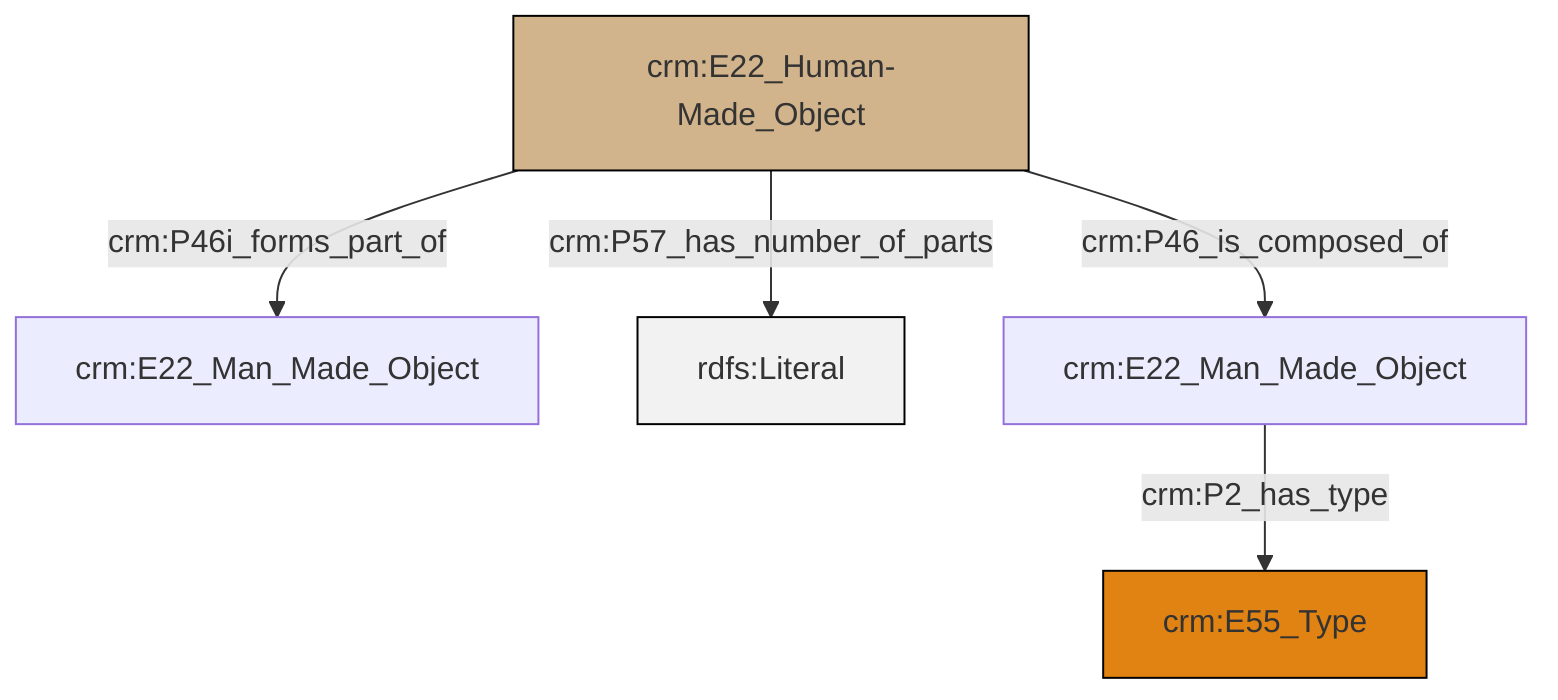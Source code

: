 graph TD
classDef Literal fill:#f2f2f2,stroke:#000000;
classDef CRM_Entity fill:#FFFFFF,stroke:#000000;
classDef Temporal_Entity fill:#00C9E6, stroke:#000000;
classDef Type fill:#E18312, stroke:#000000;
classDef Time-Span fill:#2C9C91, stroke:#000000;
classDef Appellation fill:#FFEB7F, stroke:#000000;
classDef Place fill:#008836, stroke:#000000;
classDef Persistent_Item fill:#B266B2, stroke:#000000;
classDef Conceptual_Object fill:#FFD700, stroke:#000000;
classDef Physical_Thing fill:#D2B48C, stroke:#000000;
classDef Actor fill:#f58aad, stroke:#000000;
classDef PC_Classes fill:#4ce600, stroke:#000000;
classDef Multi fill:#cccccc,stroke:#000000;

2["crm:E22_Human-Made_Object"]:::Physical_Thing -->|crm:P46i_forms_part_of| 3["crm:E22_Man_Made_Object"]:::Default
2["crm:E22_Human-Made_Object"]:::Physical_Thing -->|crm:P57_has_number_of_parts| 4[rdfs:Literal]:::Literal
2["crm:E22_Human-Made_Object"]:::Physical_Thing -->|crm:P46_is_composed_of| 5["crm:E22_Man_Made_Object"]:::Default
5["crm:E22_Man_Made_Object"]:::Default -->|crm:P2_has_type| 0["crm:E55_Type"]:::Type